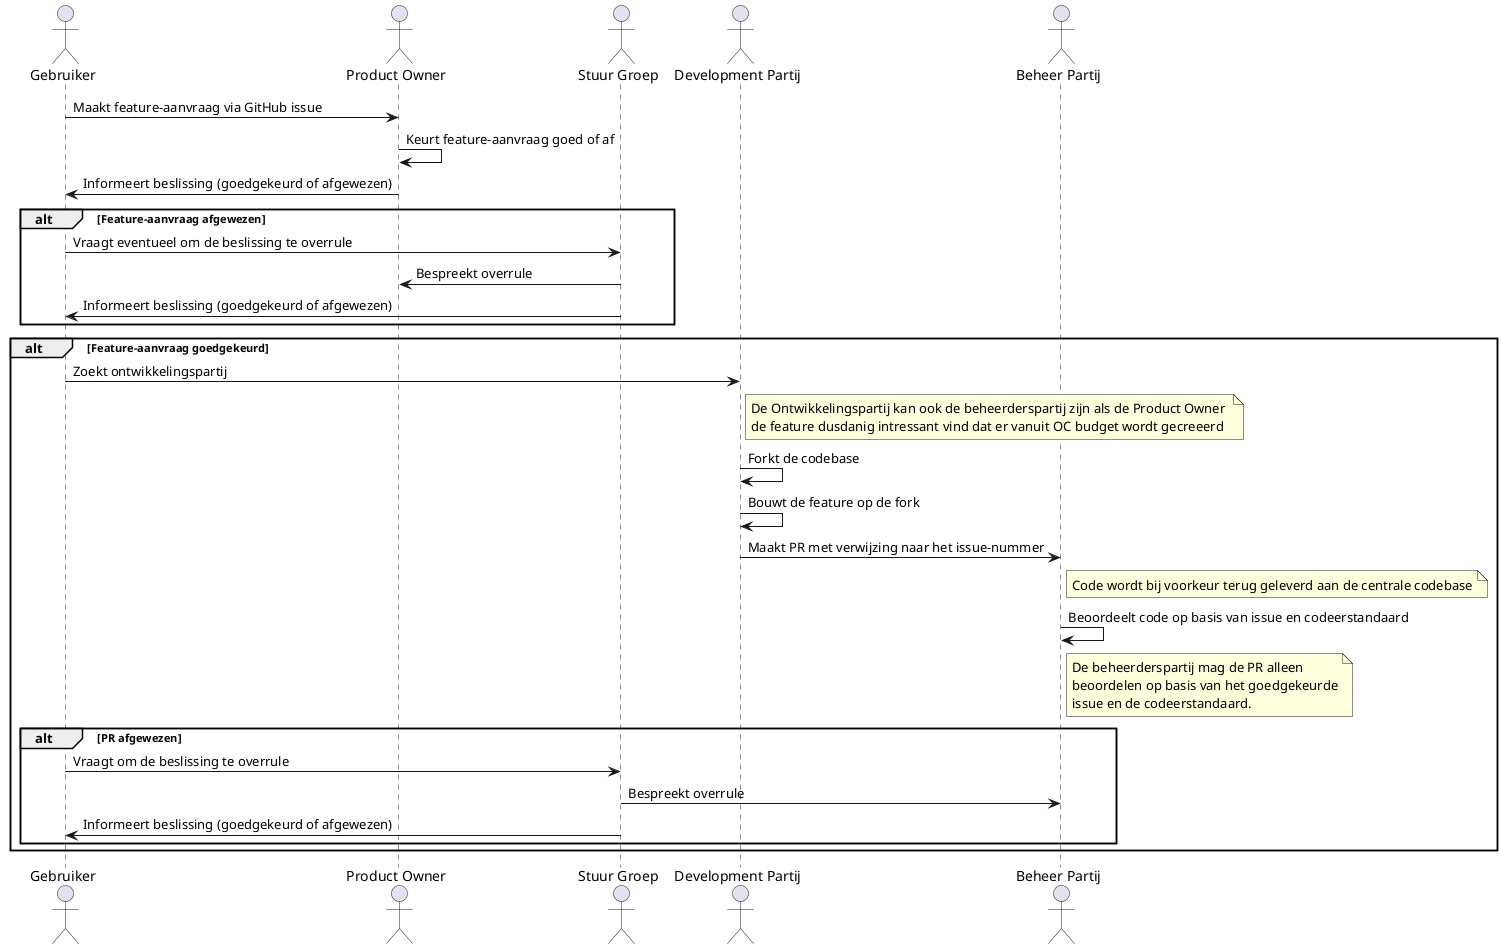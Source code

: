 @startuml
actor Gebruiker
actor ProductOwner as "Product Owner"
actor ProductSturingGroep as "Stuur Groep"
actor Ontwikkelingspartij as "Development Partij"
actor Beheerderspartij as "Beheer Partij"

Gebruiker -> ProductOwner: Maakt feature-aanvraag via GitHub issue
ProductOwner -> ProductOwner: Keurt feature-aanvraag goed of af
ProductOwner -> Gebruiker: Informeert beslissing (goedgekeurd of afgewezen)

alt Feature-aanvraag afgewezen
    Gebruiker -> ProductSturingGroep: Vraagt eventueel om de beslissing te overrule
    ProductSturingGroep -> ProductOwner: Bespreekt overrule
    ProductSturingGroep -> Gebruiker: Informeert beslissing (goedgekeurd of afgewezen)
end

alt Feature-aanvraag goedgekeurd
    Gebruiker -> Ontwikkelingspartij: Zoekt ontwikkelingspartij
    note right of Ontwikkelingspartij
        De Ontwikkelingspartij kan ook de beheerderspartij zijn als de Product Owner 
        de feature dusdanig intressant vind dat er vanuit OC budget wordt gecreeerd
    end note

    Ontwikkelingspartij -> Ontwikkelingspartij: Forkt de codebase
    Ontwikkelingspartij -> Ontwikkelingspartij: Bouwt de feature op de fork
    Ontwikkelingspartij -> Beheerderspartij: Maakt PR met verwijzing naar het issue-nummer
    note right of Beheerderspartij
     Code wordt bij voorkeur terug geleverd aan de centrale codebase
    end note
    Beheerderspartij -> Beheerderspartij: Beoordeelt code op basis van issue en codeerstandaard

    note right of Beheerderspartij
        De beheerderspartij mag de PR alleen
        beoordelen op basis van het goedgekeurde
        issue en de codeerstandaard.
    end note

    alt PR afgewezen
        Gebruiker -> ProductSturingGroep: Vraagt om de beslissing te overrule
        ProductSturingGroep -> Beheerderspartij: Bespreekt overrule
        ProductSturingGroep -> Gebruiker: Informeert beslissing (goedgekeurd of afgewezen)
    end
end
@enduml